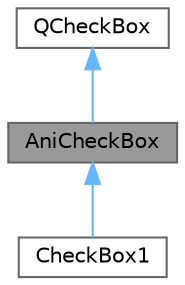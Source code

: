 digraph "AniCheckBox"
{
 // LATEX_PDF_SIZE
  bgcolor="transparent";
  edge [fontname=Helvetica,fontsize=10,labelfontname=Helvetica,labelfontsize=10];
  node [fontname=Helvetica,fontsize=10,shape=box,height=0.2,width=0.4];
  Node1 [id="Node000001",label="AniCheckBox",height=0.2,width=0.4,color="gray40", fillcolor="grey60", style="filled", fontcolor="black",tooltip="带动画的复选框基类，继承自 QCheckBox"];
  Node2 -> Node1 [id="edge1_Node000001_Node000002",dir="back",color="steelblue1",style="solid",tooltip=" "];
  Node2 [id="Node000002",label="QCheckBox",height=0.2,width=0.4,color="gray40", fillcolor="white", style="filled",tooltip=" "];
  Node1 -> Node3 [id="edge2_Node000001_Node000003",dir="back",color="steelblue1",style="solid",tooltip=" "];
  Node3 [id="Node000003",label="CheckBox1",height=0.2,width=0.4,color="gray40", fillcolor="white", style="filled",URL="$class_check_box1.html",tooltip="自定义复选框类，继承自 AniCheckBox，支持动画效果"];
}
